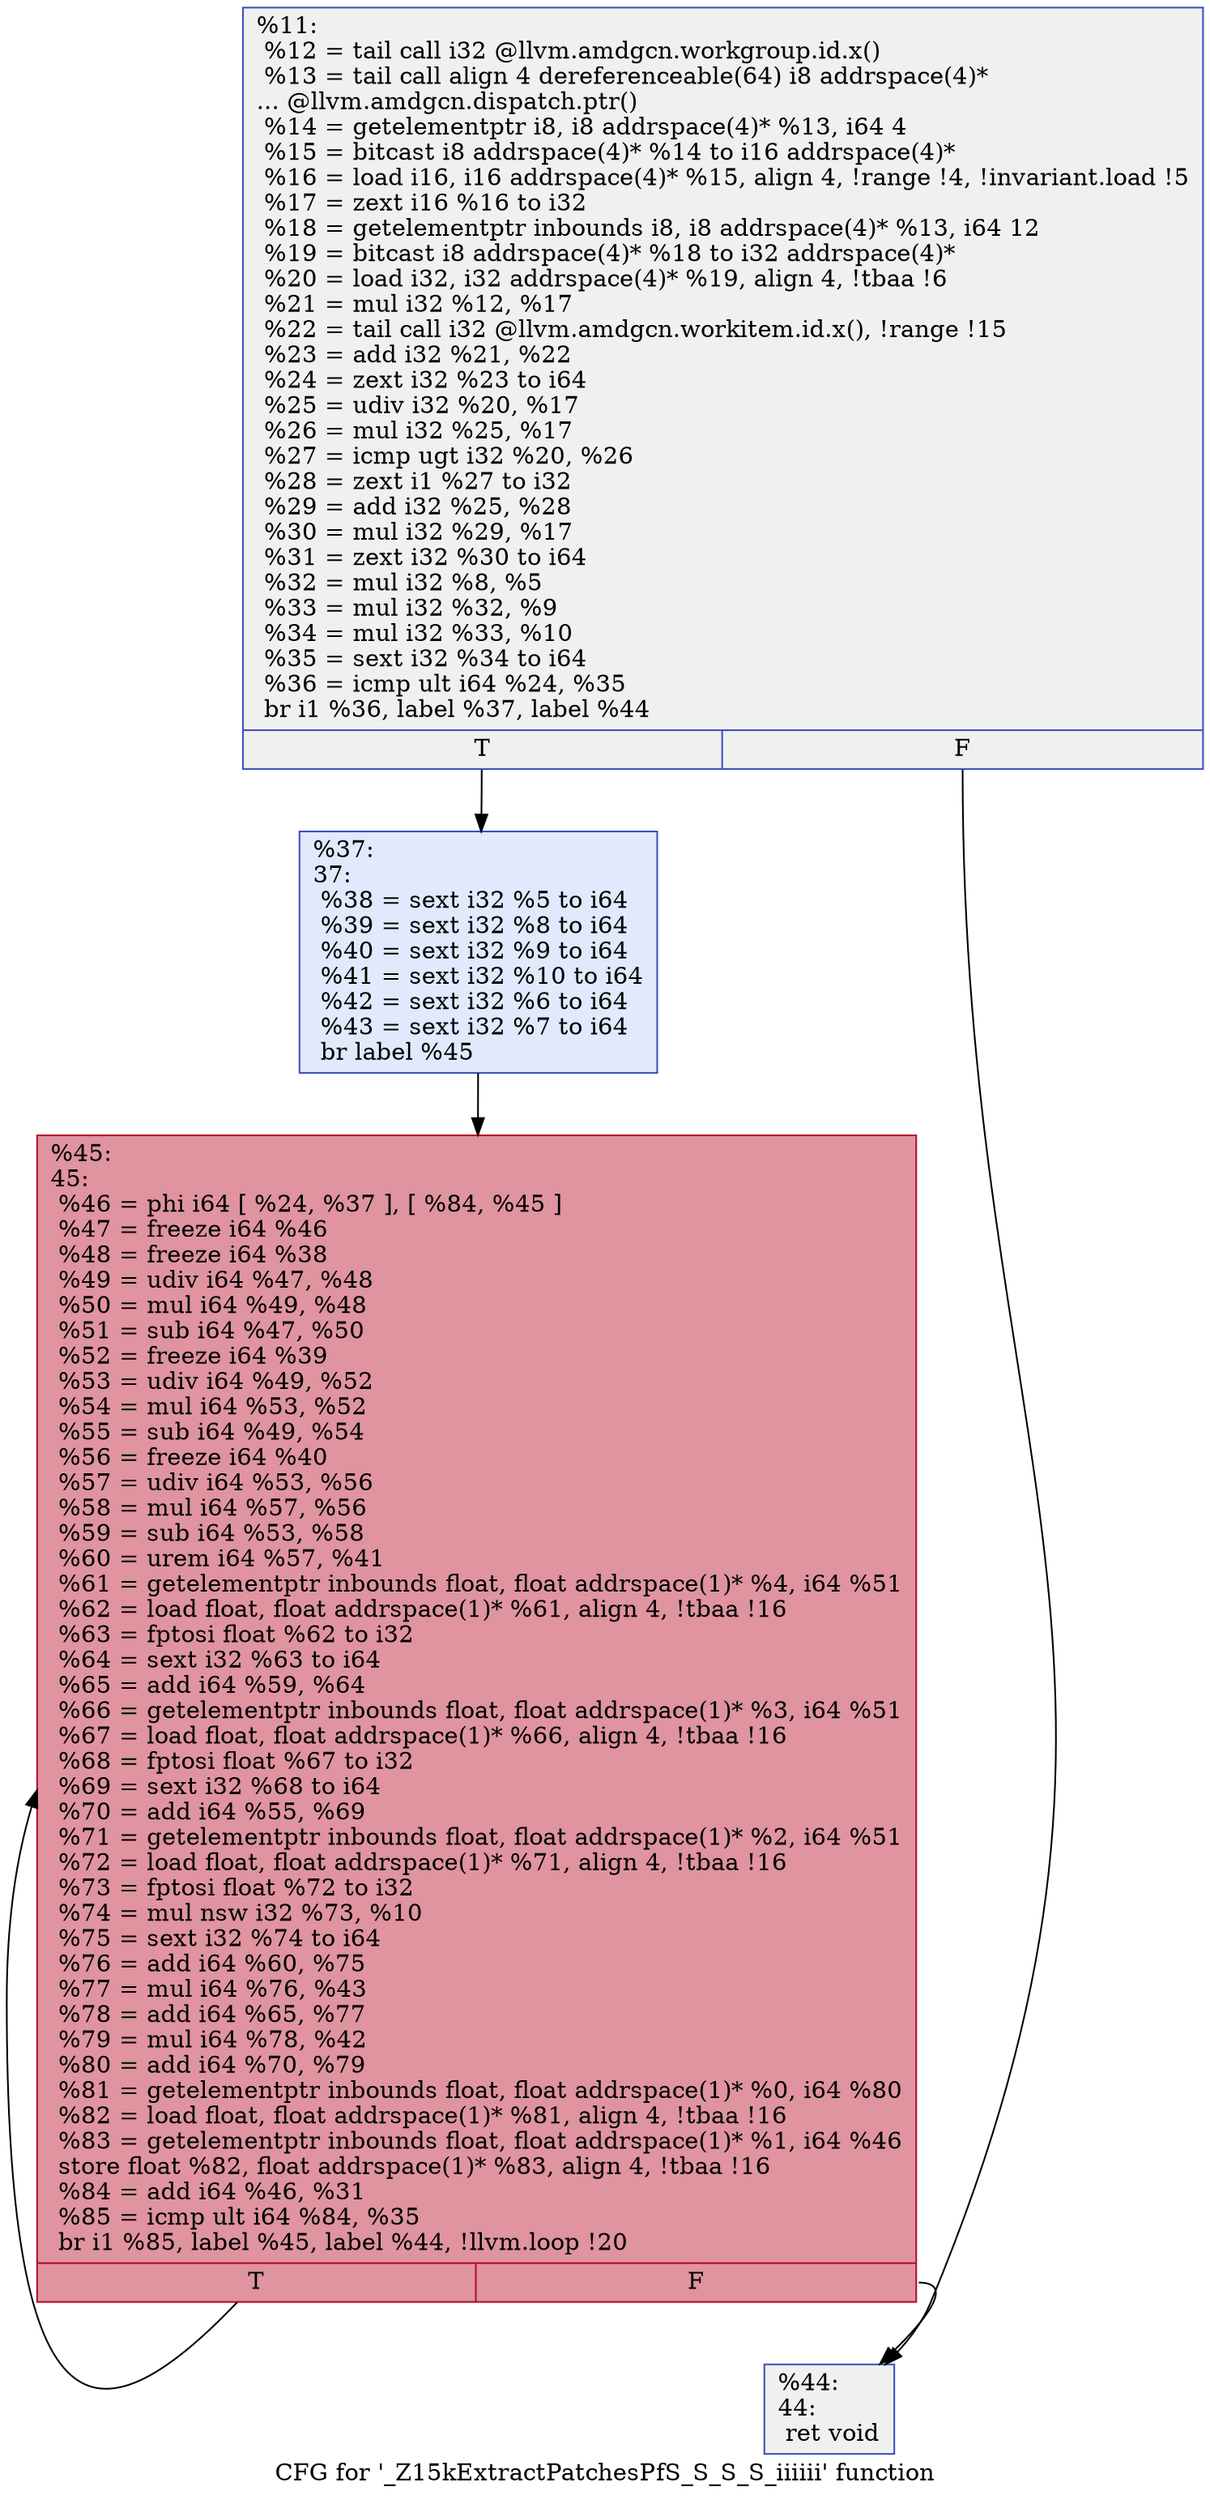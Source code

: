 digraph "CFG for '_Z15kExtractPatchesPfS_S_S_S_iiiiii' function" {
	label="CFG for '_Z15kExtractPatchesPfS_S_S_S_iiiiii' function";

	Node0x5a28040 [shape=record,color="#3d50c3ff", style=filled, fillcolor="#dedcdb70",label="{%11:\l  %12 = tail call i32 @llvm.amdgcn.workgroup.id.x()\l  %13 = tail call align 4 dereferenceable(64) i8 addrspace(4)*\l... @llvm.amdgcn.dispatch.ptr()\l  %14 = getelementptr i8, i8 addrspace(4)* %13, i64 4\l  %15 = bitcast i8 addrspace(4)* %14 to i16 addrspace(4)*\l  %16 = load i16, i16 addrspace(4)* %15, align 4, !range !4, !invariant.load !5\l  %17 = zext i16 %16 to i32\l  %18 = getelementptr inbounds i8, i8 addrspace(4)* %13, i64 12\l  %19 = bitcast i8 addrspace(4)* %18 to i32 addrspace(4)*\l  %20 = load i32, i32 addrspace(4)* %19, align 4, !tbaa !6\l  %21 = mul i32 %12, %17\l  %22 = tail call i32 @llvm.amdgcn.workitem.id.x(), !range !15\l  %23 = add i32 %21, %22\l  %24 = zext i32 %23 to i64\l  %25 = udiv i32 %20, %17\l  %26 = mul i32 %25, %17\l  %27 = icmp ugt i32 %20, %26\l  %28 = zext i1 %27 to i32\l  %29 = add i32 %25, %28\l  %30 = mul i32 %29, %17\l  %31 = zext i32 %30 to i64\l  %32 = mul i32 %8, %5\l  %33 = mul i32 %32, %9\l  %34 = mul i32 %33, %10\l  %35 = sext i32 %34 to i64\l  %36 = icmp ult i64 %24, %35\l  br i1 %36, label %37, label %44\l|{<s0>T|<s1>F}}"];
	Node0x5a28040:s0 -> Node0x5a2b590;
	Node0x5a28040:s1 -> Node0x5a2b620;
	Node0x5a2b590 [shape=record,color="#3d50c3ff", style=filled, fillcolor="#b9d0f970",label="{%37:\l37:                                               \l  %38 = sext i32 %5 to i64\l  %39 = sext i32 %8 to i64\l  %40 = sext i32 %9 to i64\l  %41 = sext i32 %10 to i64\l  %42 = sext i32 %6 to i64\l  %43 = sext i32 %7 to i64\l  br label %45\l}"];
	Node0x5a2b590 -> Node0x5a2ba00;
	Node0x5a2b620 [shape=record,color="#3d50c3ff", style=filled, fillcolor="#dedcdb70",label="{%44:\l44:                                               \l  ret void\l}"];
	Node0x5a2ba00 [shape=record,color="#b70d28ff", style=filled, fillcolor="#b70d2870",label="{%45:\l45:                                               \l  %46 = phi i64 [ %24, %37 ], [ %84, %45 ]\l  %47 = freeze i64 %46\l  %48 = freeze i64 %38\l  %49 = udiv i64 %47, %48\l  %50 = mul i64 %49, %48\l  %51 = sub i64 %47, %50\l  %52 = freeze i64 %39\l  %53 = udiv i64 %49, %52\l  %54 = mul i64 %53, %52\l  %55 = sub i64 %49, %54\l  %56 = freeze i64 %40\l  %57 = udiv i64 %53, %56\l  %58 = mul i64 %57, %56\l  %59 = sub i64 %53, %58\l  %60 = urem i64 %57, %41\l  %61 = getelementptr inbounds float, float addrspace(1)* %4, i64 %51\l  %62 = load float, float addrspace(1)* %61, align 4, !tbaa !16\l  %63 = fptosi float %62 to i32\l  %64 = sext i32 %63 to i64\l  %65 = add i64 %59, %64\l  %66 = getelementptr inbounds float, float addrspace(1)* %3, i64 %51\l  %67 = load float, float addrspace(1)* %66, align 4, !tbaa !16\l  %68 = fptosi float %67 to i32\l  %69 = sext i32 %68 to i64\l  %70 = add i64 %55, %69\l  %71 = getelementptr inbounds float, float addrspace(1)* %2, i64 %51\l  %72 = load float, float addrspace(1)* %71, align 4, !tbaa !16\l  %73 = fptosi float %72 to i32\l  %74 = mul nsw i32 %73, %10\l  %75 = sext i32 %74 to i64\l  %76 = add i64 %60, %75\l  %77 = mul i64 %76, %43\l  %78 = add i64 %65, %77\l  %79 = mul i64 %78, %42\l  %80 = add i64 %70, %79\l  %81 = getelementptr inbounds float, float addrspace(1)* %0, i64 %80\l  %82 = load float, float addrspace(1)* %81, align 4, !tbaa !16\l  %83 = getelementptr inbounds float, float addrspace(1)* %1, i64 %46\l  store float %82, float addrspace(1)* %83, align 4, !tbaa !16\l  %84 = add i64 %46, %31\l  %85 = icmp ult i64 %84, %35\l  br i1 %85, label %45, label %44, !llvm.loop !20\l|{<s0>T|<s1>F}}"];
	Node0x5a2ba00:s0 -> Node0x5a2ba00;
	Node0x5a2ba00:s1 -> Node0x5a2b620;
}
